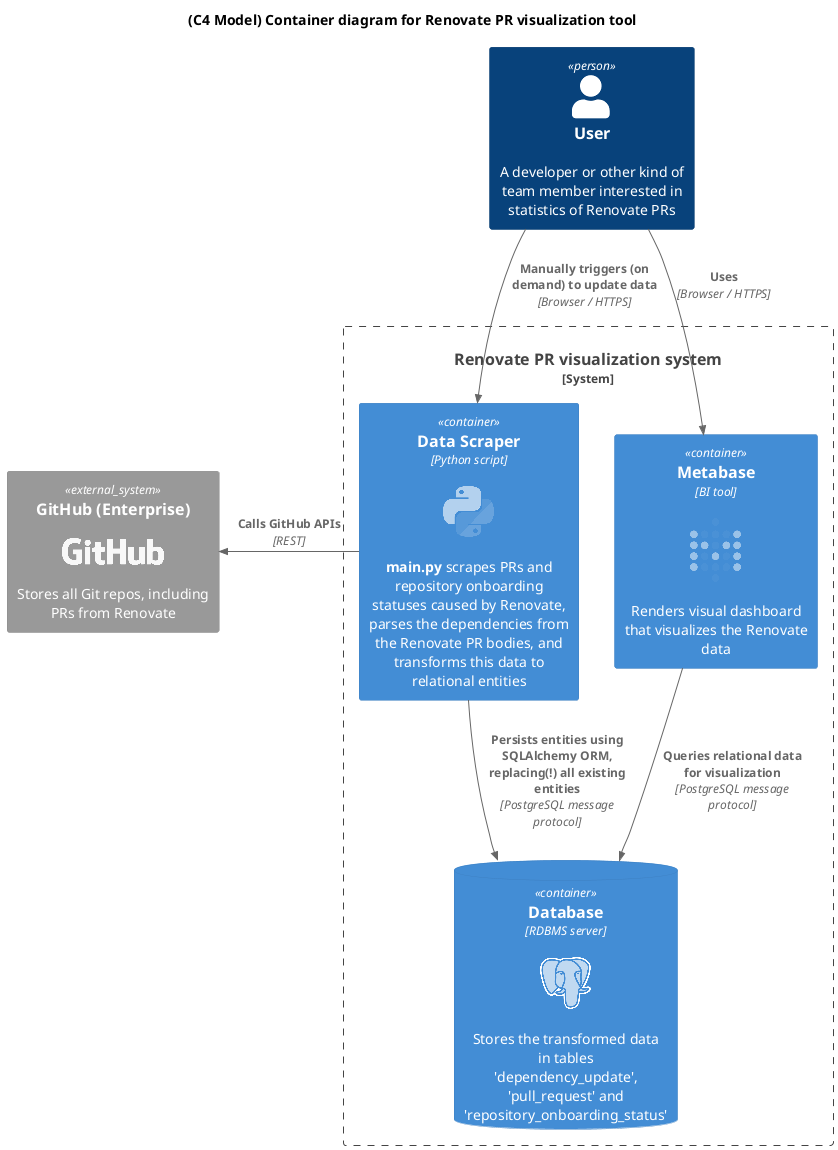 @startuml
!include <C4/C4_Container.puml>
!include <logos/postgresql.puml>
!include <logos/python.puml>
!include <logos/github.puml>
!include <logos/metabase.puml>

title (C4 Model) Container diagram for Renovate PR visualization tool

Person(user, User, "A developer or other kind of team member interested in statistics of Renovate PRs")

System_Ext(github, "GitHub (Enterprise)", "<$github>\n\nStores all Git repos, including PRs from Renovate")

System_Boundary(tool, "Renovate PR visualization system") {
    Container(metabase, "Metabase", "BI tool", "<$metabase>\n\nRenders visual dashboard that visualizes the Renovate data")
    Container(datascraper, "Data Scraper", "Python script", "<$python>\n\n**main.py** scrapes PRs and repository onboarding statuses caused by Renovate, parses the dependencies from the Renovate PR bodies, and transforms this data to relational entities")
    ContainerDb(database, "Database", "RDBMS server", "<$postgresql>\n\nStores the transformed data in tables 'dependency_update', 'pull_request' and 'repository_onboarding_status'")
}

Rel(datascraper, database, "Persists entities using SQLAlchemy ORM, replacing(!) all existing entities", "PostgreSQL message protocol")
Rel_L(datascraper, github, "Calls GitHub APIs", "REST")
Rel(metabase, database, "Queries relational data for visualization", "PostgreSQL message protocol")
Rel_D(user, metabase, "Uses", "Browser / HTTPS")
Rel_D(user, datascraper, "Manually triggers (on demand) to update data", "Browser / HTTPS")

@enduml
